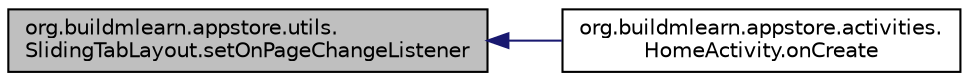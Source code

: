 digraph "org.buildmlearn.appstore.utils.SlidingTabLayout.setOnPageChangeListener"
{
 // INTERACTIVE_SVG=YES
  bgcolor="transparent";
  edge [fontname="Helvetica",fontsize="10",labelfontname="Helvetica",labelfontsize="10"];
  node [fontname="Helvetica",fontsize="10",shape=record];
  rankdir="LR";
  Node1 [label="org.buildmlearn.appstore.utils.\lSlidingTabLayout.setOnPageChangeListener",height=0.2,width=0.4,color="black", fillcolor="grey75", style="filled", fontcolor="black"];
  Node1 -> Node2 [dir="back",color="midnightblue",fontsize="10",style="solid",fontname="Helvetica"];
  Node2 [label="org.buildmlearn.appstore.activities.\lHomeActivity.onCreate",height=0.2,width=0.4,color="black",URL="$d8/dfa/classorg_1_1buildmlearn_1_1appstore_1_1activities_1_1_home_activity.html#a1a3c72988991108cb3f2f70b345a1a0d",tooltip="The method is executed first when the activity is created. "];
}
